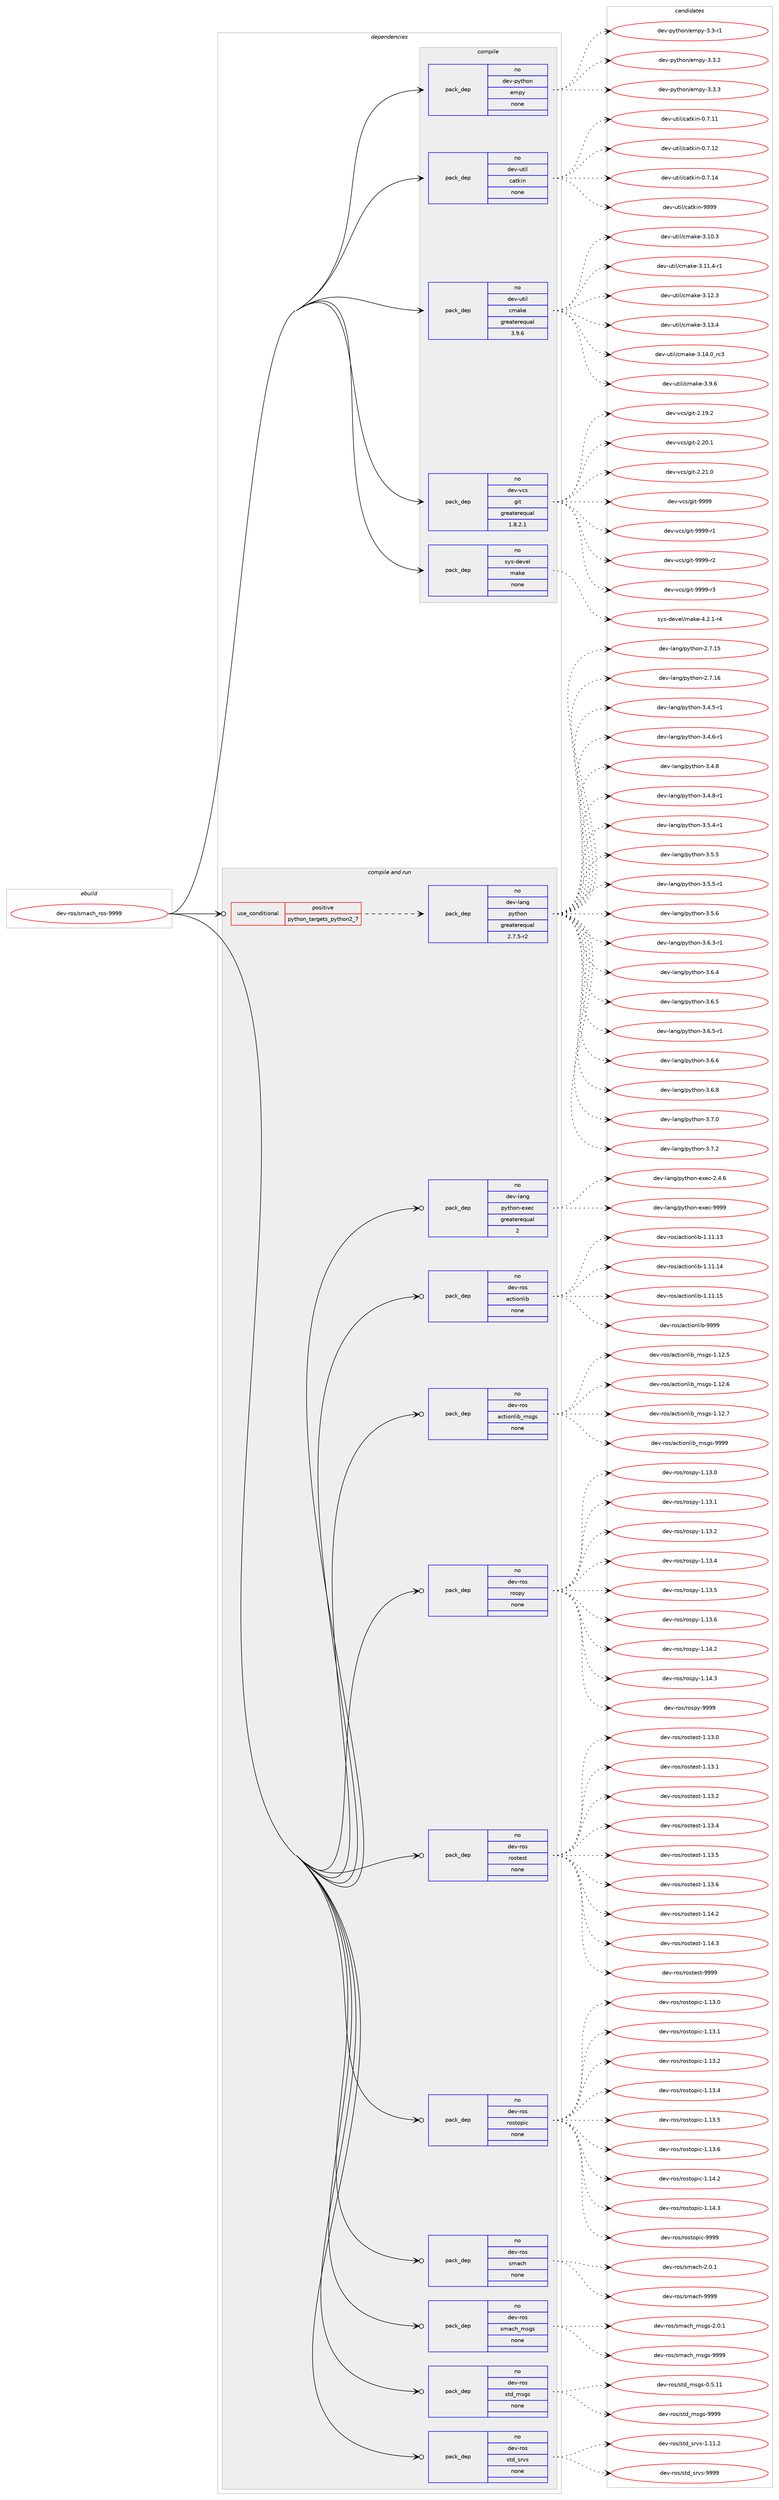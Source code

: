 digraph prolog {

# *************
# Graph options
# *************

newrank=true;
concentrate=true;
compound=true;
graph [rankdir=LR,fontname=Helvetica,fontsize=10,ranksep=1.5];#, ranksep=2.5, nodesep=0.2];
edge  [arrowhead=vee];
node  [fontname=Helvetica,fontsize=10];

# **********
# The ebuild
# **********

subgraph cluster_leftcol {
color=gray;
rank=same;
label=<<i>ebuild</i>>;
id [label="dev-ros/smach_ros-9999", color=red, width=4, href="../dev-ros/smach_ros-9999.svg"];
}

# ****************
# The dependencies
# ****************

subgraph cluster_midcol {
color=gray;
label=<<i>dependencies</i>>;
subgraph cluster_compile {
fillcolor="#eeeeee";
style=filled;
label=<<i>compile</i>>;
subgraph pack1057072 {
dependency1471161 [label=<<TABLE BORDER="0" CELLBORDER="1" CELLSPACING="0" CELLPADDING="4" WIDTH="220"><TR><TD ROWSPAN="6" CELLPADDING="30">pack_dep</TD></TR><TR><TD WIDTH="110">no</TD></TR><TR><TD>dev-python</TD></TR><TR><TD>empy</TD></TR><TR><TD>none</TD></TR><TR><TD></TD></TR></TABLE>>, shape=none, color=blue];
}
id:e -> dependency1471161:w [weight=20,style="solid",arrowhead="vee"];
subgraph pack1057073 {
dependency1471162 [label=<<TABLE BORDER="0" CELLBORDER="1" CELLSPACING="0" CELLPADDING="4" WIDTH="220"><TR><TD ROWSPAN="6" CELLPADDING="30">pack_dep</TD></TR><TR><TD WIDTH="110">no</TD></TR><TR><TD>dev-util</TD></TR><TR><TD>catkin</TD></TR><TR><TD>none</TD></TR><TR><TD></TD></TR></TABLE>>, shape=none, color=blue];
}
id:e -> dependency1471162:w [weight=20,style="solid",arrowhead="vee"];
subgraph pack1057074 {
dependency1471163 [label=<<TABLE BORDER="0" CELLBORDER="1" CELLSPACING="0" CELLPADDING="4" WIDTH="220"><TR><TD ROWSPAN="6" CELLPADDING="30">pack_dep</TD></TR><TR><TD WIDTH="110">no</TD></TR><TR><TD>dev-util</TD></TR><TR><TD>cmake</TD></TR><TR><TD>greaterequal</TD></TR><TR><TD>3.9.6</TD></TR></TABLE>>, shape=none, color=blue];
}
id:e -> dependency1471163:w [weight=20,style="solid",arrowhead="vee"];
subgraph pack1057075 {
dependency1471164 [label=<<TABLE BORDER="0" CELLBORDER="1" CELLSPACING="0" CELLPADDING="4" WIDTH="220"><TR><TD ROWSPAN="6" CELLPADDING="30">pack_dep</TD></TR><TR><TD WIDTH="110">no</TD></TR><TR><TD>dev-vcs</TD></TR><TR><TD>git</TD></TR><TR><TD>greaterequal</TD></TR><TR><TD>1.8.2.1</TD></TR></TABLE>>, shape=none, color=blue];
}
id:e -> dependency1471164:w [weight=20,style="solid",arrowhead="vee"];
subgraph pack1057076 {
dependency1471165 [label=<<TABLE BORDER="0" CELLBORDER="1" CELLSPACING="0" CELLPADDING="4" WIDTH="220"><TR><TD ROWSPAN="6" CELLPADDING="30">pack_dep</TD></TR><TR><TD WIDTH="110">no</TD></TR><TR><TD>sys-devel</TD></TR><TR><TD>make</TD></TR><TR><TD>none</TD></TR><TR><TD></TD></TR></TABLE>>, shape=none, color=blue];
}
id:e -> dependency1471165:w [weight=20,style="solid",arrowhead="vee"];
}
subgraph cluster_compileandrun {
fillcolor="#eeeeee";
style=filled;
label=<<i>compile and run</i>>;
subgraph cond390699 {
dependency1471166 [label=<<TABLE BORDER="0" CELLBORDER="1" CELLSPACING="0" CELLPADDING="4"><TR><TD ROWSPAN="3" CELLPADDING="10">use_conditional</TD></TR><TR><TD>positive</TD></TR><TR><TD>python_targets_python2_7</TD></TR></TABLE>>, shape=none, color=red];
subgraph pack1057077 {
dependency1471167 [label=<<TABLE BORDER="0" CELLBORDER="1" CELLSPACING="0" CELLPADDING="4" WIDTH="220"><TR><TD ROWSPAN="6" CELLPADDING="30">pack_dep</TD></TR><TR><TD WIDTH="110">no</TD></TR><TR><TD>dev-lang</TD></TR><TR><TD>python</TD></TR><TR><TD>greaterequal</TD></TR><TR><TD>2.7.5-r2</TD></TR></TABLE>>, shape=none, color=blue];
}
dependency1471166:e -> dependency1471167:w [weight=20,style="dashed",arrowhead="vee"];
}
id:e -> dependency1471166:w [weight=20,style="solid",arrowhead="odotvee"];
subgraph pack1057078 {
dependency1471168 [label=<<TABLE BORDER="0" CELLBORDER="1" CELLSPACING="0" CELLPADDING="4" WIDTH="220"><TR><TD ROWSPAN="6" CELLPADDING="30">pack_dep</TD></TR><TR><TD WIDTH="110">no</TD></TR><TR><TD>dev-lang</TD></TR><TR><TD>python-exec</TD></TR><TR><TD>greaterequal</TD></TR><TR><TD>2</TD></TR></TABLE>>, shape=none, color=blue];
}
id:e -> dependency1471168:w [weight=20,style="solid",arrowhead="odotvee"];
subgraph pack1057079 {
dependency1471169 [label=<<TABLE BORDER="0" CELLBORDER="1" CELLSPACING="0" CELLPADDING="4" WIDTH="220"><TR><TD ROWSPAN="6" CELLPADDING="30">pack_dep</TD></TR><TR><TD WIDTH="110">no</TD></TR><TR><TD>dev-ros</TD></TR><TR><TD>actionlib</TD></TR><TR><TD>none</TD></TR><TR><TD></TD></TR></TABLE>>, shape=none, color=blue];
}
id:e -> dependency1471169:w [weight=20,style="solid",arrowhead="odotvee"];
subgraph pack1057080 {
dependency1471170 [label=<<TABLE BORDER="0" CELLBORDER="1" CELLSPACING="0" CELLPADDING="4" WIDTH="220"><TR><TD ROWSPAN="6" CELLPADDING="30">pack_dep</TD></TR><TR><TD WIDTH="110">no</TD></TR><TR><TD>dev-ros</TD></TR><TR><TD>actionlib_msgs</TD></TR><TR><TD>none</TD></TR><TR><TD></TD></TR></TABLE>>, shape=none, color=blue];
}
id:e -> dependency1471170:w [weight=20,style="solid",arrowhead="odotvee"];
subgraph pack1057081 {
dependency1471171 [label=<<TABLE BORDER="0" CELLBORDER="1" CELLSPACING="0" CELLPADDING="4" WIDTH="220"><TR><TD ROWSPAN="6" CELLPADDING="30">pack_dep</TD></TR><TR><TD WIDTH="110">no</TD></TR><TR><TD>dev-ros</TD></TR><TR><TD>rospy</TD></TR><TR><TD>none</TD></TR><TR><TD></TD></TR></TABLE>>, shape=none, color=blue];
}
id:e -> dependency1471171:w [weight=20,style="solid",arrowhead="odotvee"];
subgraph pack1057082 {
dependency1471172 [label=<<TABLE BORDER="0" CELLBORDER="1" CELLSPACING="0" CELLPADDING="4" WIDTH="220"><TR><TD ROWSPAN="6" CELLPADDING="30">pack_dep</TD></TR><TR><TD WIDTH="110">no</TD></TR><TR><TD>dev-ros</TD></TR><TR><TD>rostest</TD></TR><TR><TD>none</TD></TR><TR><TD></TD></TR></TABLE>>, shape=none, color=blue];
}
id:e -> dependency1471172:w [weight=20,style="solid",arrowhead="odotvee"];
subgraph pack1057083 {
dependency1471173 [label=<<TABLE BORDER="0" CELLBORDER="1" CELLSPACING="0" CELLPADDING="4" WIDTH="220"><TR><TD ROWSPAN="6" CELLPADDING="30">pack_dep</TD></TR><TR><TD WIDTH="110">no</TD></TR><TR><TD>dev-ros</TD></TR><TR><TD>rostopic</TD></TR><TR><TD>none</TD></TR><TR><TD></TD></TR></TABLE>>, shape=none, color=blue];
}
id:e -> dependency1471173:w [weight=20,style="solid",arrowhead="odotvee"];
subgraph pack1057084 {
dependency1471174 [label=<<TABLE BORDER="0" CELLBORDER="1" CELLSPACING="0" CELLPADDING="4" WIDTH="220"><TR><TD ROWSPAN="6" CELLPADDING="30">pack_dep</TD></TR><TR><TD WIDTH="110">no</TD></TR><TR><TD>dev-ros</TD></TR><TR><TD>smach</TD></TR><TR><TD>none</TD></TR><TR><TD></TD></TR></TABLE>>, shape=none, color=blue];
}
id:e -> dependency1471174:w [weight=20,style="solid",arrowhead="odotvee"];
subgraph pack1057085 {
dependency1471175 [label=<<TABLE BORDER="0" CELLBORDER="1" CELLSPACING="0" CELLPADDING="4" WIDTH="220"><TR><TD ROWSPAN="6" CELLPADDING="30">pack_dep</TD></TR><TR><TD WIDTH="110">no</TD></TR><TR><TD>dev-ros</TD></TR><TR><TD>smach_msgs</TD></TR><TR><TD>none</TD></TR><TR><TD></TD></TR></TABLE>>, shape=none, color=blue];
}
id:e -> dependency1471175:w [weight=20,style="solid",arrowhead="odotvee"];
subgraph pack1057086 {
dependency1471176 [label=<<TABLE BORDER="0" CELLBORDER="1" CELLSPACING="0" CELLPADDING="4" WIDTH="220"><TR><TD ROWSPAN="6" CELLPADDING="30">pack_dep</TD></TR><TR><TD WIDTH="110">no</TD></TR><TR><TD>dev-ros</TD></TR><TR><TD>std_msgs</TD></TR><TR><TD>none</TD></TR><TR><TD></TD></TR></TABLE>>, shape=none, color=blue];
}
id:e -> dependency1471176:w [weight=20,style="solid",arrowhead="odotvee"];
subgraph pack1057087 {
dependency1471177 [label=<<TABLE BORDER="0" CELLBORDER="1" CELLSPACING="0" CELLPADDING="4" WIDTH="220"><TR><TD ROWSPAN="6" CELLPADDING="30">pack_dep</TD></TR><TR><TD WIDTH="110">no</TD></TR><TR><TD>dev-ros</TD></TR><TR><TD>std_srvs</TD></TR><TR><TD>none</TD></TR><TR><TD></TD></TR></TABLE>>, shape=none, color=blue];
}
id:e -> dependency1471177:w [weight=20,style="solid",arrowhead="odotvee"];
}
subgraph cluster_run {
fillcolor="#eeeeee";
style=filled;
label=<<i>run</i>>;
}
}

# **************
# The candidates
# **************

subgraph cluster_choices {
rank=same;
color=gray;
label=<<i>candidates</i>>;

subgraph choice1057072 {
color=black;
nodesep=1;
choice1001011184511212111610411111047101109112121455146514511449 [label="dev-python/empy-3.3-r1", color=red, width=4,href="../dev-python/empy-3.3-r1.svg"];
choice1001011184511212111610411111047101109112121455146514650 [label="dev-python/empy-3.3.2", color=red, width=4,href="../dev-python/empy-3.3.2.svg"];
choice1001011184511212111610411111047101109112121455146514651 [label="dev-python/empy-3.3.3", color=red, width=4,href="../dev-python/empy-3.3.3.svg"];
dependency1471161:e -> choice1001011184511212111610411111047101109112121455146514511449:w [style=dotted,weight="100"];
dependency1471161:e -> choice1001011184511212111610411111047101109112121455146514650:w [style=dotted,weight="100"];
dependency1471161:e -> choice1001011184511212111610411111047101109112121455146514651:w [style=dotted,weight="100"];
}
subgraph choice1057073 {
color=black;
nodesep=1;
choice1001011184511711610510847999711610710511045484655464949 [label="dev-util/catkin-0.7.11", color=red, width=4,href="../dev-util/catkin-0.7.11.svg"];
choice1001011184511711610510847999711610710511045484655464950 [label="dev-util/catkin-0.7.12", color=red, width=4,href="../dev-util/catkin-0.7.12.svg"];
choice1001011184511711610510847999711610710511045484655464952 [label="dev-util/catkin-0.7.14", color=red, width=4,href="../dev-util/catkin-0.7.14.svg"];
choice100101118451171161051084799971161071051104557575757 [label="dev-util/catkin-9999", color=red, width=4,href="../dev-util/catkin-9999.svg"];
dependency1471162:e -> choice1001011184511711610510847999711610710511045484655464949:w [style=dotted,weight="100"];
dependency1471162:e -> choice1001011184511711610510847999711610710511045484655464950:w [style=dotted,weight="100"];
dependency1471162:e -> choice1001011184511711610510847999711610710511045484655464952:w [style=dotted,weight="100"];
dependency1471162:e -> choice100101118451171161051084799971161071051104557575757:w [style=dotted,weight="100"];
}
subgraph choice1057074 {
color=black;
nodesep=1;
choice1001011184511711610510847991099710710145514649484651 [label="dev-util/cmake-3.10.3", color=red, width=4,href="../dev-util/cmake-3.10.3.svg"];
choice10010111845117116105108479910997107101455146494946524511449 [label="dev-util/cmake-3.11.4-r1", color=red, width=4,href="../dev-util/cmake-3.11.4-r1.svg"];
choice1001011184511711610510847991099710710145514649504651 [label="dev-util/cmake-3.12.3", color=red, width=4,href="../dev-util/cmake-3.12.3.svg"];
choice1001011184511711610510847991099710710145514649514652 [label="dev-util/cmake-3.13.4", color=red, width=4,href="../dev-util/cmake-3.13.4.svg"];
choice1001011184511711610510847991099710710145514649524648951149951 [label="dev-util/cmake-3.14.0_rc3", color=red, width=4,href="../dev-util/cmake-3.14.0_rc3.svg"];
choice10010111845117116105108479910997107101455146574654 [label="dev-util/cmake-3.9.6", color=red, width=4,href="../dev-util/cmake-3.9.6.svg"];
dependency1471163:e -> choice1001011184511711610510847991099710710145514649484651:w [style=dotted,weight="100"];
dependency1471163:e -> choice10010111845117116105108479910997107101455146494946524511449:w [style=dotted,weight="100"];
dependency1471163:e -> choice1001011184511711610510847991099710710145514649504651:w [style=dotted,weight="100"];
dependency1471163:e -> choice1001011184511711610510847991099710710145514649514652:w [style=dotted,weight="100"];
dependency1471163:e -> choice1001011184511711610510847991099710710145514649524648951149951:w [style=dotted,weight="100"];
dependency1471163:e -> choice10010111845117116105108479910997107101455146574654:w [style=dotted,weight="100"];
}
subgraph choice1057075 {
color=black;
nodesep=1;
choice10010111845118991154710310511645504649574650 [label="dev-vcs/git-2.19.2", color=red, width=4,href="../dev-vcs/git-2.19.2.svg"];
choice10010111845118991154710310511645504650484649 [label="dev-vcs/git-2.20.1", color=red, width=4,href="../dev-vcs/git-2.20.1.svg"];
choice10010111845118991154710310511645504650494648 [label="dev-vcs/git-2.21.0", color=red, width=4,href="../dev-vcs/git-2.21.0.svg"];
choice1001011184511899115471031051164557575757 [label="dev-vcs/git-9999", color=red, width=4,href="../dev-vcs/git-9999.svg"];
choice10010111845118991154710310511645575757574511449 [label="dev-vcs/git-9999-r1", color=red, width=4,href="../dev-vcs/git-9999-r1.svg"];
choice10010111845118991154710310511645575757574511450 [label="dev-vcs/git-9999-r2", color=red, width=4,href="../dev-vcs/git-9999-r2.svg"];
choice10010111845118991154710310511645575757574511451 [label="dev-vcs/git-9999-r3", color=red, width=4,href="../dev-vcs/git-9999-r3.svg"];
dependency1471164:e -> choice10010111845118991154710310511645504649574650:w [style=dotted,weight="100"];
dependency1471164:e -> choice10010111845118991154710310511645504650484649:w [style=dotted,weight="100"];
dependency1471164:e -> choice10010111845118991154710310511645504650494648:w [style=dotted,weight="100"];
dependency1471164:e -> choice1001011184511899115471031051164557575757:w [style=dotted,weight="100"];
dependency1471164:e -> choice10010111845118991154710310511645575757574511449:w [style=dotted,weight="100"];
dependency1471164:e -> choice10010111845118991154710310511645575757574511450:w [style=dotted,weight="100"];
dependency1471164:e -> choice10010111845118991154710310511645575757574511451:w [style=dotted,weight="100"];
}
subgraph choice1057076 {
color=black;
nodesep=1;
choice1151211154510010111810110847109971071014552465046494511452 [label="sys-devel/make-4.2.1-r4", color=red, width=4,href="../sys-devel/make-4.2.1-r4.svg"];
dependency1471165:e -> choice1151211154510010111810110847109971071014552465046494511452:w [style=dotted,weight="100"];
}
subgraph choice1057077 {
color=black;
nodesep=1;
choice10010111845108971101034711212111610411111045504655464953 [label="dev-lang/python-2.7.15", color=red, width=4,href="../dev-lang/python-2.7.15.svg"];
choice10010111845108971101034711212111610411111045504655464954 [label="dev-lang/python-2.7.16", color=red, width=4,href="../dev-lang/python-2.7.16.svg"];
choice1001011184510897110103471121211161041111104551465246534511449 [label="dev-lang/python-3.4.5-r1", color=red, width=4,href="../dev-lang/python-3.4.5-r1.svg"];
choice1001011184510897110103471121211161041111104551465246544511449 [label="dev-lang/python-3.4.6-r1", color=red, width=4,href="../dev-lang/python-3.4.6-r1.svg"];
choice100101118451089711010347112121116104111110455146524656 [label="dev-lang/python-3.4.8", color=red, width=4,href="../dev-lang/python-3.4.8.svg"];
choice1001011184510897110103471121211161041111104551465246564511449 [label="dev-lang/python-3.4.8-r1", color=red, width=4,href="../dev-lang/python-3.4.8-r1.svg"];
choice1001011184510897110103471121211161041111104551465346524511449 [label="dev-lang/python-3.5.4-r1", color=red, width=4,href="../dev-lang/python-3.5.4-r1.svg"];
choice100101118451089711010347112121116104111110455146534653 [label="dev-lang/python-3.5.5", color=red, width=4,href="../dev-lang/python-3.5.5.svg"];
choice1001011184510897110103471121211161041111104551465346534511449 [label="dev-lang/python-3.5.5-r1", color=red, width=4,href="../dev-lang/python-3.5.5-r1.svg"];
choice100101118451089711010347112121116104111110455146534654 [label="dev-lang/python-3.5.6", color=red, width=4,href="../dev-lang/python-3.5.6.svg"];
choice1001011184510897110103471121211161041111104551465446514511449 [label="dev-lang/python-3.6.3-r1", color=red, width=4,href="../dev-lang/python-3.6.3-r1.svg"];
choice100101118451089711010347112121116104111110455146544652 [label="dev-lang/python-3.6.4", color=red, width=4,href="../dev-lang/python-3.6.4.svg"];
choice100101118451089711010347112121116104111110455146544653 [label="dev-lang/python-3.6.5", color=red, width=4,href="../dev-lang/python-3.6.5.svg"];
choice1001011184510897110103471121211161041111104551465446534511449 [label="dev-lang/python-3.6.5-r1", color=red, width=4,href="../dev-lang/python-3.6.5-r1.svg"];
choice100101118451089711010347112121116104111110455146544654 [label="dev-lang/python-3.6.6", color=red, width=4,href="../dev-lang/python-3.6.6.svg"];
choice100101118451089711010347112121116104111110455146544656 [label="dev-lang/python-3.6.8", color=red, width=4,href="../dev-lang/python-3.6.8.svg"];
choice100101118451089711010347112121116104111110455146554648 [label="dev-lang/python-3.7.0", color=red, width=4,href="../dev-lang/python-3.7.0.svg"];
choice100101118451089711010347112121116104111110455146554650 [label="dev-lang/python-3.7.2", color=red, width=4,href="../dev-lang/python-3.7.2.svg"];
dependency1471167:e -> choice10010111845108971101034711212111610411111045504655464953:w [style=dotted,weight="100"];
dependency1471167:e -> choice10010111845108971101034711212111610411111045504655464954:w [style=dotted,weight="100"];
dependency1471167:e -> choice1001011184510897110103471121211161041111104551465246534511449:w [style=dotted,weight="100"];
dependency1471167:e -> choice1001011184510897110103471121211161041111104551465246544511449:w [style=dotted,weight="100"];
dependency1471167:e -> choice100101118451089711010347112121116104111110455146524656:w [style=dotted,weight="100"];
dependency1471167:e -> choice1001011184510897110103471121211161041111104551465246564511449:w [style=dotted,weight="100"];
dependency1471167:e -> choice1001011184510897110103471121211161041111104551465346524511449:w [style=dotted,weight="100"];
dependency1471167:e -> choice100101118451089711010347112121116104111110455146534653:w [style=dotted,weight="100"];
dependency1471167:e -> choice1001011184510897110103471121211161041111104551465346534511449:w [style=dotted,weight="100"];
dependency1471167:e -> choice100101118451089711010347112121116104111110455146534654:w [style=dotted,weight="100"];
dependency1471167:e -> choice1001011184510897110103471121211161041111104551465446514511449:w [style=dotted,weight="100"];
dependency1471167:e -> choice100101118451089711010347112121116104111110455146544652:w [style=dotted,weight="100"];
dependency1471167:e -> choice100101118451089711010347112121116104111110455146544653:w [style=dotted,weight="100"];
dependency1471167:e -> choice1001011184510897110103471121211161041111104551465446534511449:w [style=dotted,weight="100"];
dependency1471167:e -> choice100101118451089711010347112121116104111110455146544654:w [style=dotted,weight="100"];
dependency1471167:e -> choice100101118451089711010347112121116104111110455146544656:w [style=dotted,weight="100"];
dependency1471167:e -> choice100101118451089711010347112121116104111110455146554648:w [style=dotted,weight="100"];
dependency1471167:e -> choice100101118451089711010347112121116104111110455146554650:w [style=dotted,weight="100"];
}
subgraph choice1057078 {
color=black;
nodesep=1;
choice1001011184510897110103471121211161041111104510112010199455046524654 [label="dev-lang/python-exec-2.4.6", color=red, width=4,href="../dev-lang/python-exec-2.4.6.svg"];
choice10010111845108971101034711212111610411111045101120101994557575757 [label="dev-lang/python-exec-9999", color=red, width=4,href="../dev-lang/python-exec-9999.svg"];
dependency1471168:e -> choice1001011184510897110103471121211161041111104510112010199455046524654:w [style=dotted,weight="100"];
dependency1471168:e -> choice10010111845108971101034711212111610411111045101120101994557575757:w [style=dotted,weight="100"];
}
subgraph choice1057079 {
color=black;
nodesep=1;
choice10010111845114111115479799116105111110108105984549464949464951 [label="dev-ros/actionlib-1.11.13", color=red, width=4,href="../dev-ros/actionlib-1.11.13.svg"];
choice10010111845114111115479799116105111110108105984549464949464952 [label="dev-ros/actionlib-1.11.14", color=red, width=4,href="../dev-ros/actionlib-1.11.14.svg"];
choice10010111845114111115479799116105111110108105984549464949464953 [label="dev-ros/actionlib-1.11.15", color=red, width=4,href="../dev-ros/actionlib-1.11.15.svg"];
choice10010111845114111115479799116105111110108105984557575757 [label="dev-ros/actionlib-9999", color=red, width=4,href="../dev-ros/actionlib-9999.svg"];
dependency1471169:e -> choice10010111845114111115479799116105111110108105984549464949464951:w [style=dotted,weight="100"];
dependency1471169:e -> choice10010111845114111115479799116105111110108105984549464949464952:w [style=dotted,weight="100"];
dependency1471169:e -> choice10010111845114111115479799116105111110108105984549464949464953:w [style=dotted,weight="100"];
dependency1471169:e -> choice10010111845114111115479799116105111110108105984557575757:w [style=dotted,weight="100"];
}
subgraph choice1057080 {
color=black;
nodesep=1;
choice10010111845114111115479799116105111110108105989510911510311545494649504653 [label="dev-ros/actionlib_msgs-1.12.5", color=red, width=4,href="../dev-ros/actionlib_msgs-1.12.5.svg"];
choice10010111845114111115479799116105111110108105989510911510311545494649504654 [label="dev-ros/actionlib_msgs-1.12.6", color=red, width=4,href="../dev-ros/actionlib_msgs-1.12.6.svg"];
choice10010111845114111115479799116105111110108105989510911510311545494649504655 [label="dev-ros/actionlib_msgs-1.12.7", color=red, width=4,href="../dev-ros/actionlib_msgs-1.12.7.svg"];
choice1001011184511411111547979911610511111010810598951091151031154557575757 [label="dev-ros/actionlib_msgs-9999", color=red, width=4,href="../dev-ros/actionlib_msgs-9999.svg"];
dependency1471170:e -> choice10010111845114111115479799116105111110108105989510911510311545494649504653:w [style=dotted,weight="100"];
dependency1471170:e -> choice10010111845114111115479799116105111110108105989510911510311545494649504654:w [style=dotted,weight="100"];
dependency1471170:e -> choice10010111845114111115479799116105111110108105989510911510311545494649504655:w [style=dotted,weight="100"];
dependency1471170:e -> choice1001011184511411111547979911610511111010810598951091151031154557575757:w [style=dotted,weight="100"];
}
subgraph choice1057081 {
color=black;
nodesep=1;
choice100101118451141111154711411111511212145494649514648 [label="dev-ros/rospy-1.13.0", color=red, width=4,href="../dev-ros/rospy-1.13.0.svg"];
choice100101118451141111154711411111511212145494649514649 [label="dev-ros/rospy-1.13.1", color=red, width=4,href="../dev-ros/rospy-1.13.1.svg"];
choice100101118451141111154711411111511212145494649514650 [label="dev-ros/rospy-1.13.2", color=red, width=4,href="../dev-ros/rospy-1.13.2.svg"];
choice100101118451141111154711411111511212145494649514652 [label="dev-ros/rospy-1.13.4", color=red, width=4,href="../dev-ros/rospy-1.13.4.svg"];
choice100101118451141111154711411111511212145494649514653 [label="dev-ros/rospy-1.13.5", color=red, width=4,href="../dev-ros/rospy-1.13.5.svg"];
choice100101118451141111154711411111511212145494649514654 [label="dev-ros/rospy-1.13.6", color=red, width=4,href="../dev-ros/rospy-1.13.6.svg"];
choice100101118451141111154711411111511212145494649524650 [label="dev-ros/rospy-1.14.2", color=red, width=4,href="../dev-ros/rospy-1.14.2.svg"];
choice100101118451141111154711411111511212145494649524651 [label="dev-ros/rospy-1.14.3", color=red, width=4,href="../dev-ros/rospy-1.14.3.svg"];
choice10010111845114111115471141111151121214557575757 [label="dev-ros/rospy-9999", color=red, width=4,href="../dev-ros/rospy-9999.svg"];
dependency1471171:e -> choice100101118451141111154711411111511212145494649514648:w [style=dotted,weight="100"];
dependency1471171:e -> choice100101118451141111154711411111511212145494649514649:w [style=dotted,weight="100"];
dependency1471171:e -> choice100101118451141111154711411111511212145494649514650:w [style=dotted,weight="100"];
dependency1471171:e -> choice100101118451141111154711411111511212145494649514652:w [style=dotted,weight="100"];
dependency1471171:e -> choice100101118451141111154711411111511212145494649514653:w [style=dotted,weight="100"];
dependency1471171:e -> choice100101118451141111154711411111511212145494649514654:w [style=dotted,weight="100"];
dependency1471171:e -> choice100101118451141111154711411111511212145494649524650:w [style=dotted,weight="100"];
dependency1471171:e -> choice100101118451141111154711411111511212145494649524651:w [style=dotted,weight="100"];
dependency1471171:e -> choice10010111845114111115471141111151121214557575757:w [style=dotted,weight="100"];
}
subgraph choice1057082 {
color=black;
nodesep=1;
choice100101118451141111154711411111511610111511645494649514648 [label="dev-ros/rostest-1.13.0", color=red, width=4,href="../dev-ros/rostest-1.13.0.svg"];
choice100101118451141111154711411111511610111511645494649514649 [label="dev-ros/rostest-1.13.1", color=red, width=4,href="../dev-ros/rostest-1.13.1.svg"];
choice100101118451141111154711411111511610111511645494649514650 [label="dev-ros/rostest-1.13.2", color=red, width=4,href="../dev-ros/rostest-1.13.2.svg"];
choice100101118451141111154711411111511610111511645494649514652 [label="dev-ros/rostest-1.13.4", color=red, width=4,href="../dev-ros/rostest-1.13.4.svg"];
choice100101118451141111154711411111511610111511645494649514653 [label="dev-ros/rostest-1.13.5", color=red, width=4,href="../dev-ros/rostest-1.13.5.svg"];
choice100101118451141111154711411111511610111511645494649514654 [label="dev-ros/rostest-1.13.6", color=red, width=4,href="../dev-ros/rostest-1.13.6.svg"];
choice100101118451141111154711411111511610111511645494649524650 [label="dev-ros/rostest-1.14.2", color=red, width=4,href="../dev-ros/rostest-1.14.2.svg"];
choice100101118451141111154711411111511610111511645494649524651 [label="dev-ros/rostest-1.14.3", color=red, width=4,href="../dev-ros/rostest-1.14.3.svg"];
choice10010111845114111115471141111151161011151164557575757 [label="dev-ros/rostest-9999", color=red, width=4,href="../dev-ros/rostest-9999.svg"];
dependency1471172:e -> choice100101118451141111154711411111511610111511645494649514648:w [style=dotted,weight="100"];
dependency1471172:e -> choice100101118451141111154711411111511610111511645494649514649:w [style=dotted,weight="100"];
dependency1471172:e -> choice100101118451141111154711411111511610111511645494649514650:w [style=dotted,weight="100"];
dependency1471172:e -> choice100101118451141111154711411111511610111511645494649514652:w [style=dotted,weight="100"];
dependency1471172:e -> choice100101118451141111154711411111511610111511645494649514653:w [style=dotted,weight="100"];
dependency1471172:e -> choice100101118451141111154711411111511610111511645494649514654:w [style=dotted,weight="100"];
dependency1471172:e -> choice100101118451141111154711411111511610111511645494649524650:w [style=dotted,weight="100"];
dependency1471172:e -> choice100101118451141111154711411111511610111511645494649524651:w [style=dotted,weight="100"];
dependency1471172:e -> choice10010111845114111115471141111151161011151164557575757:w [style=dotted,weight="100"];
}
subgraph choice1057083 {
color=black;
nodesep=1;
choice10010111845114111115471141111151161111121059945494649514648 [label="dev-ros/rostopic-1.13.0", color=red, width=4,href="../dev-ros/rostopic-1.13.0.svg"];
choice10010111845114111115471141111151161111121059945494649514649 [label="dev-ros/rostopic-1.13.1", color=red, width=4,href="../dev-ros/rostopic-1.13.1.svg"];
choice10010111845114111115471141111151161111121059945494649514650 [label="dev-ros/rostopic-1.13.2", color=red, width=4,href="../dev-ros/rostopic-1.13.2.svg"];
choice10010111845114111115471141111151161111121059945494649514652 [label="dev-ros/rostopic-1.13.4", color=red, width=4,href="../dev-ros/rostopic-1.13.4.svg"];
choice10010111845114111115471141111151161111121059945494649514653 [label="dev-ros/rostopic-1.13.5", color=red, width=4,href="../dev-ros/rostopic-1.13.5.svg"];
choice10010111845114111115471141111151161111121059945494649514654 [label="dev-ros/rostopic-1.13.6", color=red, width=4,href="../dev-ros/rostopic-1.13.6.svg"];
choice10010111845114111115471141111151161111121059945494649524650 [label="dev-ros/rostopic-1.14.2", color=red, width=4,href="../dev-ros/rostopic-1.14.2.svg"];
choice10010111845114111115471141111151161111121059945494649524651 [label="dev-ros/rostopic-1.14.3", color=red, width=4,href="../dev-ros/rostopic-1.14.3.svg"];
choice1001011184511411111547114111115116111112105994557575757 [label="dev-ros/rostopic-9999", color=red, width=4,href="../dev-ros/rostopic-9999.svg"];
dependency1471173:e -> choice10010111845114111115471141111151161111121059945494649514648:w [style=dotted,weight="100"];
dependency1471173:e -> choice10010111845114111115471141111151161111121059945494649514649:w [style=dotted,weight="100"];
dependency1471173:e -> choice10010111845114111115471141111151161111121059945494649514650:w [style=dotted,weight="100"];
dependency1471173:e -> choice10010111845114111115471141111151161111121059945494649514652:w [style=dotted,weight="100"];
dependency1471173:e -> choice10010111845114111115471141111151161111121059945494649514653:w [style=dotted,weight="100"];
dependency1471173:e -> choice10010111845114111115471141111151161111121059945494649514654:w [style=dotted,weight="100"];
dependency1471173:e -> choice10010111845114111115471141111151161111121059945494649524650:w [style=dotted,weight="100"];
dependency1471173:e -> choice10010111845114111115471141111151161111121059945494649524651:w [style=dotted,weight="100"];
dependency1471173:e -> choice1001011184511411111547114111115116111112105994557575757:w [style=dotted,weight="100"];
}
subgraph choice1057084 {
color=black;
nodesep=1;
choice10010111845114111115471151099799104455046484649 [label="dev-ros/smach-2.0.1", color=red, width=4,href="../dev-ros/smach-2.0.1.svg"];
choice100101118451141111154711510997991044557575757 [label="dev-ros/smach-9999", color=red, width=4,href="../dev-ros/smach-9999.svg"];
dependency1471174:e -> choice10010111845114111115471151099799104455046484649:w [style=dotted,weight="100"];
dependency1471174:e -> choice100101118451141111154711510997991044557575757:w [style=dotted,weight="100"];
}
subgraph choice1057085 {
color=black;
nodesep=1;
choice1001011184511411111547115109979910495109115103115455046484649 [label="dev-ros/smach_msgs-2.0.1", color=red, width=4,href="../dev-ros/smach_msgs-2.0.1.svg"];
choice10010111845114111115471151099799104951091151031154557575757 [label="dev-ros/smach_msgs-9999", color=red, width=4,href="../dev-ros/smach_msgs-9999.svg"];
dependency1471175:e -> choice1001011184511411111547115109979910495109115103115455046484649:w [style=dotted,weight="100"];
dependency1471175:e -> choice10010111845114111115471151099799104951091151031154557575757:w [style=dotted,weight="100"];
}
subgraph choice1057086 {
color=black;
nodesep=1;
choice10010111845114111115471151161009510911510311545484653464949 [label="dev-ros/std_msgs-0.5.11", color=red, width=4,href="../dev-ros/std_msgs-0.5.11.svg"];
choice1001011184511411111547115116100951091151031154557575757 [label="dev-ros/std_msgs-9999", color=red, width=4,href="../dev-ros/std_msgs-9999.svg"];
dependency1471176:e -> choice10010111845114111115471151161009510911510311545484653464949:w [style=dotted,weight="100"];
dependency1471176:e -> choice1001011184511411111547115116100951091151031154557575757:w [style=dotted,weight="100"];
}
subgraph choice1057087 {
color=black;
nodesep=1;
choice10010111845114111115471151161009511511411811545494649494650 [label="dev-ros/std_srvs-1.11.2", color=red, width=4,href="../dev-ros/std_srvs-1.11.2.svg"];
choice1001011184511411111547115116100951151141181154557575757 [label="dev-ros/std_srvs-9999", color=red, width=4,href="../dev-ros/std_srvs-9999.svg"];
dependency1471177:e -> choice10010111845114111115471151161009511511411811545494649494650:w [style=dotted,weight="100"];
dependency1471177:e -> choice1001011184511411111547115116100951151141181154557575757:w [style=dotted,weight="100"];
}
}

}
